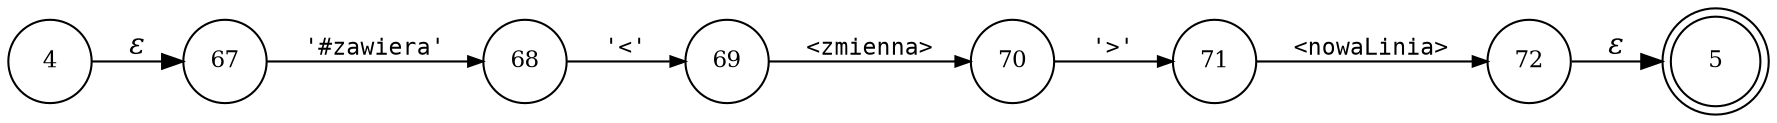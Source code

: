digraph ATN {
rankdir=LR;
s5[fontsize=11, label="5", shape=doublecircle, fixedsize=true, width=.6];
s67[fontsize=11,label="67", shape=circle, fixedsize=true, width=.55, peripheries=1];
s4[fontsize=11,label="4", shape=circle, fixedsize=true, width=.55, peripheries=1];
s68[fontsize=11,label="68", shape=circle, fixedsize=true, width=.55, peripheries=1];
s69[fontsize=11,label="69", shape=circle, fixedsize=true, width=.55, peripheries=1];
s70[fontsize=11,label="70", shape=circle, fixedsize=true, width=.55, peripheries=1];
s71[fontsize=11,label="71", shape=circle, fixedsize=true, width=.55, peripheries=1];
s72[fontsize=11,label="72", shape=circle, fixedsize=true, width=.55, peripheries=1];
s4 -> s67 [fontname="Times-Italic", label="&epsilon;"];
s67 -> s68 [fontsize=11, fontname="Courier", arrowsize=.7, label = "'#zawiera'", arrowhead = normal];
s68 -> s69 [fontsize=11, fontname="Courier", arrowsize=.7, label = "'<'", arrowhead = normal];
s69 -> s70 [fontsize=11, fontname="Courier", arrowsize=.7, label = "<zmienna>", arrowhead = normal];
s70 -> s71 [fontsize=11, fontname="Courier", arrowsize=.7, label = "'>'", arrowhead = normal];
s71 -> s72 [fontsize=11, fontname="Courier", arrowsize=.7, label = "<nowaLinia>", arrowhead = normal];
s72 -> s5 [fontname="Times-Italic", label="&epsilon;"];
}